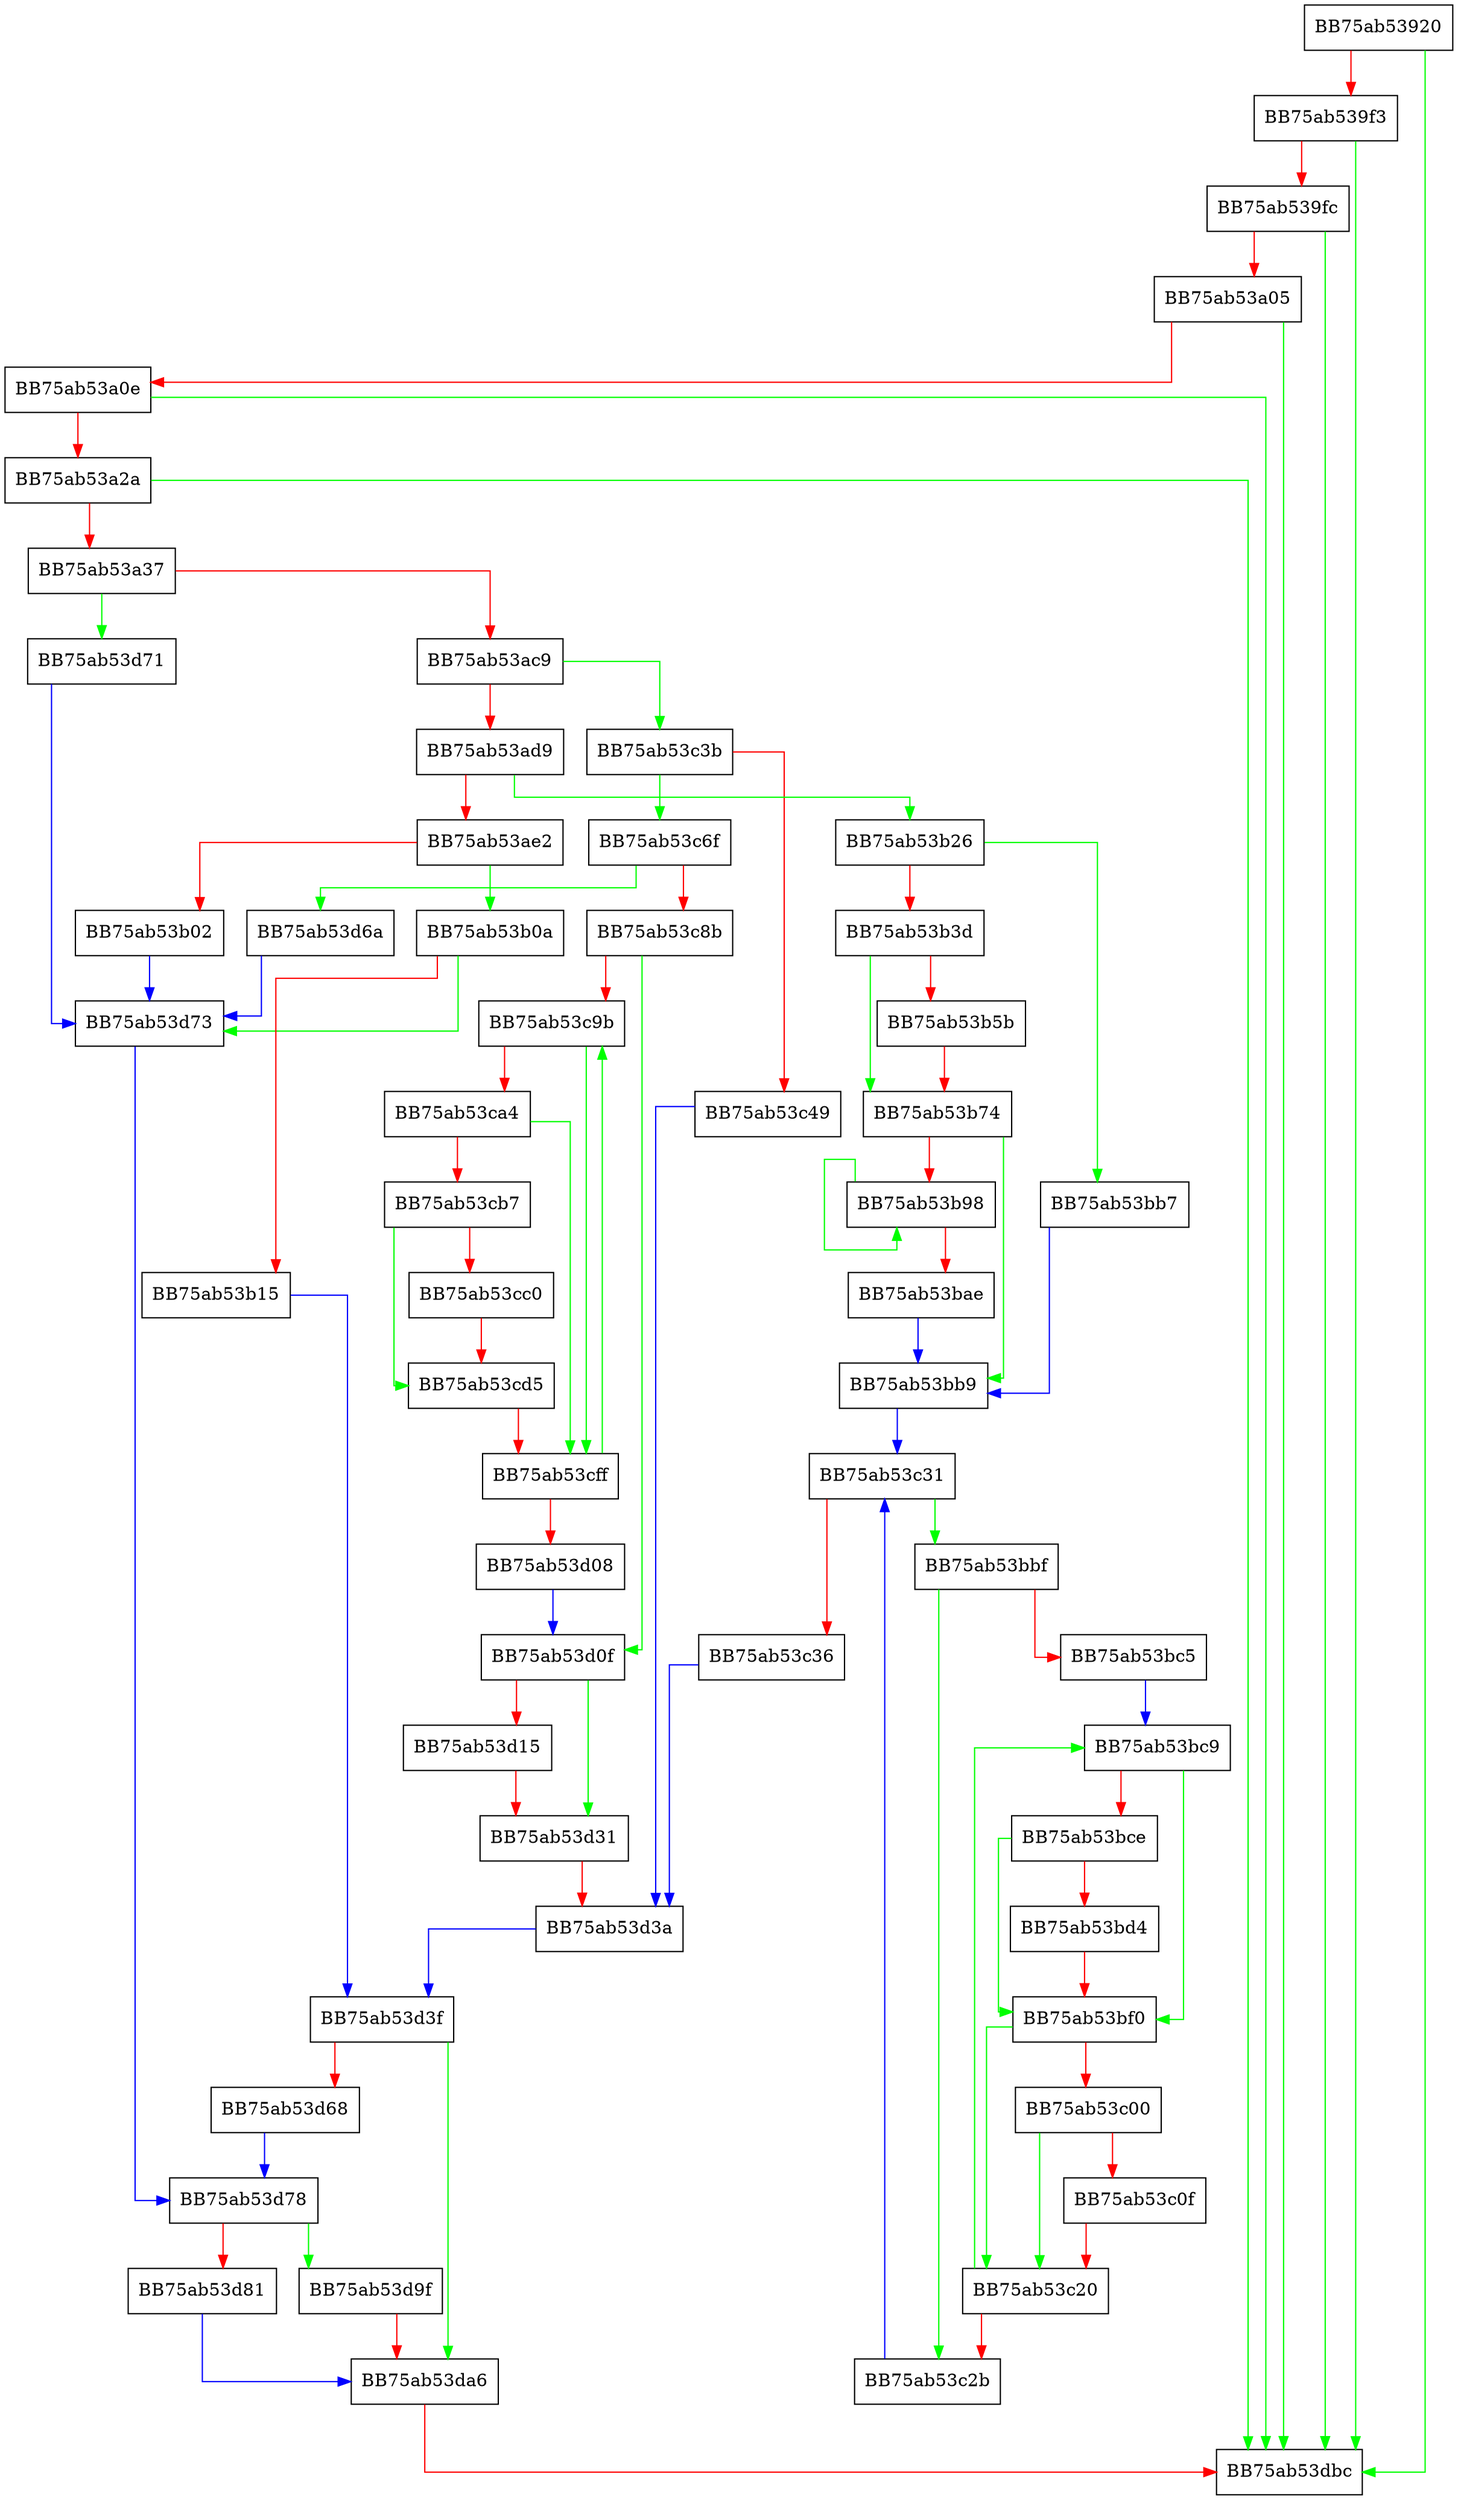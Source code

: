 digraph renameColumnFunc {
  node [shape="box"];
  graph [splines=ortho];
  BB75ab53920 -> BB75ab53dbc [color="green"];
  BB75ab53920 -> BB75ab539f3 [color="red"];
  BB75ab539f3 -> BB75ab53dbc [color="green"];
  BB75ab539f3 -> BB75ab539fc [color="red"];
  BB75ab539fc -> BB75ab53dbc [color="green"];
  BB75ab539fc -> BB75ab53a05 [color="red"];
  BB75ab53a05 -> BB75ab53dbc [color="green"];
  BB75ab53a05 -> BB75ab53a0e [color="red"];
  BB75ab53a0e -> BB75ab53dbc [color="green"];
  BB75ab53a0e -> BB75ab53a2a [color="red"];
  BB75ab53a2a -> BB75ab53dbc [color="green"];
  BB75ab53a2a -> BB75ab53a37 [color="red"];
  BB75ab53a37 -> BB75ab53d71 [color="green"];
  BB75ab53a37 -> BB75ab53ac9 [color="red"];
  BB75ab53ac9 -> BB75ab53c3b [color="green"];
  BB75ab53ac9 -> BB75ab53ad9 [color="red"];
  BB75ab53ad9 -> BB75ab53b26 [color="green"];
  BB75ab53ad9 -> BB75ab53ae2 [color="red"];
  BB75ab53ae2 -> BB75ab53b0a [color="green"];
  BB75ab53ae2 -> BB75ab53b02 [color="red"];
  BB75ab53b02 -> BB75ab53d73 [color="blue"];
  BB75ab53b0a -> BB75ab53d73 [color="green"];
  BB75ab53b0a -> BB75ab53b15 [color="red"];
  BB75ab53b15 -> BB75ab53d3f [color="blue"];
  BB75ab53b26 -> BB75ab53bb7 [color="green"];
  BB75ab53b26 -> BB75ab53b3d [color="red"];
  BB75ab53b3d -> BB75ab53b74 [color="green"];
  BB75ab53b3d -> BB75ab53b5b [color="red"];
  BB75ab53b5b -> BB75ab53b74 [color="red"];
  BB75ab53b74 -> BB75ab53bb9 [color="green"];
  BB75ab53b74 -> BB75ab53b98 [color="red"];
  BB75ab53b98 -> BB75ab53b98 [color="green"];
  BB75ab53b98 -> BB75ab53bae [color="red"];
  BB75ab53bae -> BB75ab53bb9 [color="blue"];
  BB75ab53bb7 -> BB75ab53bb9 [color="blue"];
  BB75ab53bb9 -> BB75ab53c31 [color="blue"];
  BB75ab53bbf -> BB75ab53c2b [color="green"];
  BB75ab53bbf -> BB75ab53bc5 [color="red"];
  BB75ab53bc5 -> BB75ab53bc9 [color="blue"];
  BB75ab53bc9 -> BB75ab53bf0 [color="green"];
  BB75ab53bc9 -> BB75ab53bce [color="red"];
  BB75ab53bce -> BB75ab53bf0 [color="green"];
  BB75ab53bce -> BB75ab53bd4 [color="red"];
  BB75ab53bd4 -> BB75ab53bf0 [color="red"];
  BB75ab53bf0 -> BB75ab53c20 [color="green"];
  BB75ab53bf0 -> BB75ab53c00 [color="red"];
  BB75ab53c00 -> BB75ab53c20 [color="green"];
  BB75ab53c00 -> BB75ab53c0f [color="red"];
  BB75ab53c0f -> BB75ab53c20 [color="red"];
  BB75ab53c20 -> BB75ab53bc9 [color="green"];
  BB75ab53c20 -> BB75ab53c2b [color="red"];
  BB75ab53c2b -> BB75ab53c31 [color="blue"];
  BB75ab53c31 -> BB75ab53bbf [color="green"];
  BB75ab53c31 -> BB75ab53c36 [color="red"];
  BB75ab53c36 -> BB75ab53d3a [color="blue"];
  BB75ab53c3b -> BB75ab53c6f [color="green"];
  BB75ab53c3b -> BB75ab53c49 [color="red"];
  BB75ab53c49 -> BB75ab53d3a [color="blue"];
  BB75ab53c6f -> BB75ab53d6a [color="green"];
  BB75ab53c6f -> BB75ab53c8b [color="red"];
  BB75ab53c8b -> BB75ab53d0f [color="green"];
  BB75ab53c8b -> BB75ab53c9b [color="red"];
  BB75ab53c9b -> BB75ab53cff [color="green"];
  BB75ab53c9b -> BB75ab53ca4 [color="red"];
  BB75ab53ca4 -> BB75ab53cff [color="green"];
  BB75ab53ca4 -> BB75ab53cb7 [color="red"];
  BB75ab53cb7 -> BB75ab53cd5 [color="green"];
  BB75ab53cb7 -> BB75ab53cc0 [color="red"];
  BB75ab53cc0 -> BB75ab53cd5 [color="red"];
  BB75ab53cd5 -> BB75ab53cff [color="red"];
  BB75ab53cff -> BB75ab53c9b [color="green"];
  BB75ab53cff -> BB75ab53d08 [color="red"];
  BB75ab53d08 -> BB75ab53d0f [color="blue"];
  BB75ab53d0f -> BB75ab53d31 [color="green"];
  BB75ab53d0f -> BB75ab53d15 [color="red"];
  BB75ab53d15 -> BB75ab53d31 [color="red"];
  BB75ab53d31 -> BB75ab53d3a [color="red"];
  BB75ab53d3a -> BB75ab53d3f [color="blue"];
  BB75ab53d3f -> BB75ab53da6 [color="green"];
  BB75ab53d3f -> BB75ab53d68 [color="red"];
  BB75ab53d68 -> BB75ab53d78 [color="blue"];
  BB75ab53d6a -> BB75ab53d73 [color="blue"];
  BB75ab53d71 -> BB75ab53d73 [color="blue"];
  BB75ab53d73 -> BB75ab53d78 [color="blue"];
  BB75ab53d78 -> BB75ab53d9f [color="green"];
  BB75ab53d78 -> BB75ab53d81 [color="red"];
  BB75ab53d81 -> BB75ab53da6 [color="blue"];
  BB75ab53d9f -> BB75ab53da6 [color="red"];
  BB75ab53da6 -> BB75ab53dbc [color="red"];
}